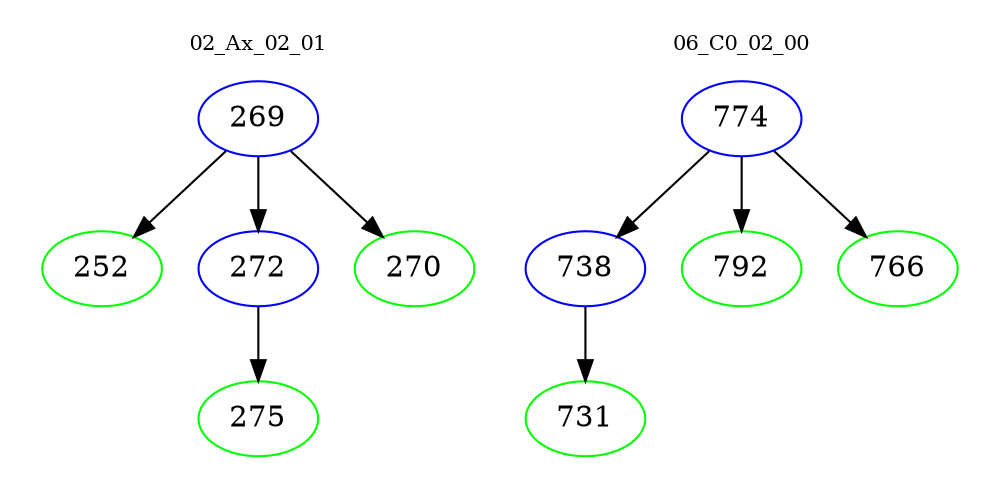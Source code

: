 digraph{
subgraph cluster_0 {
color = white
label = "02_Ax_02_01";
fontsize=10;
T0_269 [label="269", color="blue"]
T0_269 -> T0_252 [color="black"]
T0_252 [label="252", color="green"]
T0_269 -> T0_272 [color="black"]
T0_272 [label="272", color="blue"]
T0_272 -> T0_275 [color="black"]
T0_275 [label="275", color="green"]
T0_269 -> T0_270 [color="black"]
T0_270 [label="270", color="green"]
}
subgraph cluster_1 {
color = white
label = "06_C0_02_00";
fontsize=10;
T1_774 [label="774", color="blue"]
T1_774 -> T1_738 [color="black"]
T1_738 [label="738", color="blue"]
T1_738 -> T1_731 [color="black"]
T1_731 [label="731", color="green"]
T1_774 -> T1_792 [color="black"]
T1_792 [label="792", color="green"]
T1_774 -> T1_766 [color="black"]
T1_766 [label="766", color="green"]
}
}
